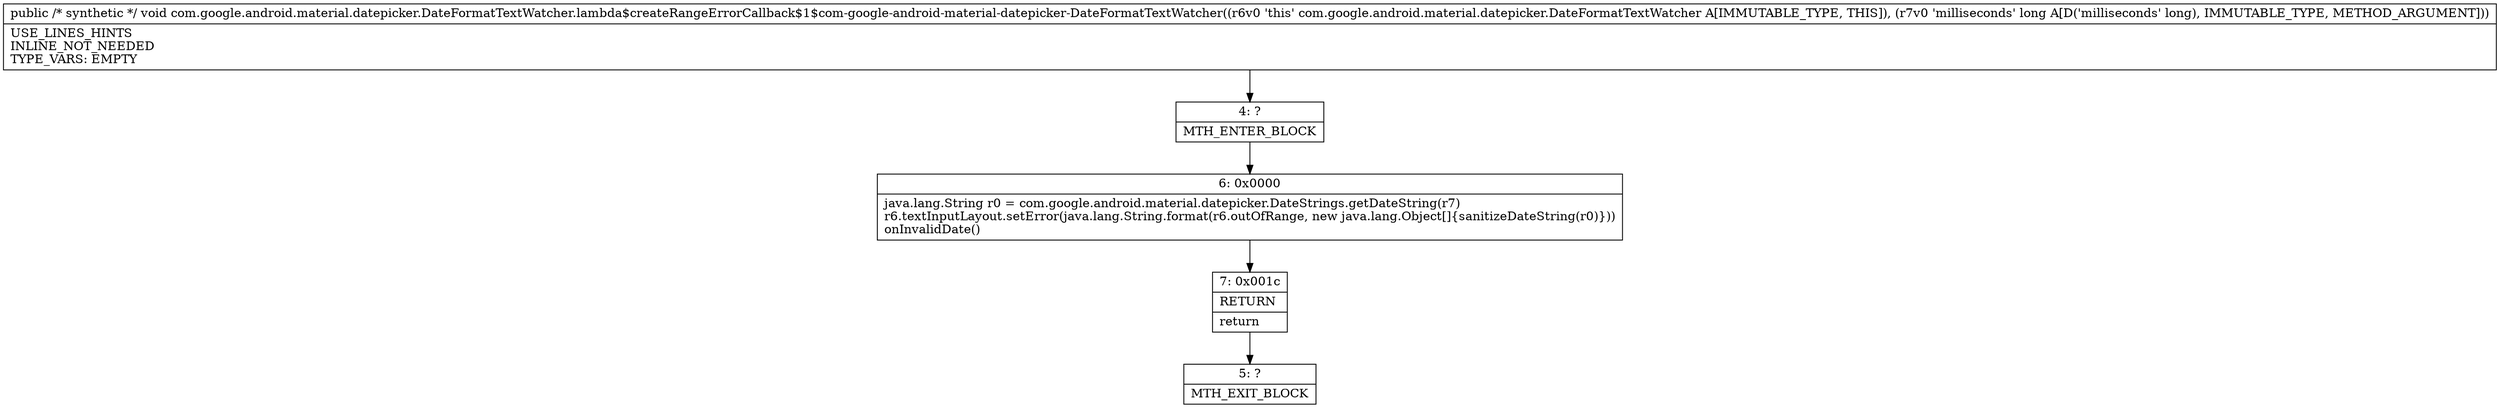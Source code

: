 digraph "CFG forcom.google.android.material.datepicker.DateFormatTextWatcher.lambda$createRangeErrorCallback$1$com\-google\-android\-material\-datepicker\-DateFormatTextWatcher(J)V" {
Node_4 [shape=record,label="{4\:\ ?|MTH_ENTER_BLOCK\l}"];
Node_6 [shape=record,label="{6\:\ 0x0000|java.lang.String r0 = com.google.android.material.datepicker.DateStrings.getDateString(r7)\lr6.textInputLayout.setError(java.lang.String.format(r6.outOfRange, new java.lang.Object[]\{sanitizeDateString(r0)\}))\lonInvalidDate()\l}"];
Node_7 [shape=record,label="{7\:\ 0x001c|RETURN\l|return\l}"];
Node_5 [shape=record,label="{5\:\ ?|MTH_EXIT_BLOCK\l}"];
MethodNode[shape=record,label="{public \/* synthetic *\/ void com.google.android.material.datepicker.DateFormatTextWatcher.lambda$createRangeErrorCallback$1$com\-google\-android\-material\-datepicker\-DateFormatTextWatcher((r6v0 'this' com.google.android.material.datepicker.DateFormatTextWatcher A[IMMUTABLE_TYPE, THIS]), (r7v0 'milliseconds' long A[D('milliseconds' long), IMMUTABLE_TYPE, METHOD_ARGUMENT]))  | USE_LINES_HINTS\lINLINE_NOT_NEEDED\lTYPE_VARS: EMPTY\l}"];
MethodNode -> Node_4;Node_4 -> Node_6;
Node_6 -> Node_7;
Node_7 -> Node_5;
}

